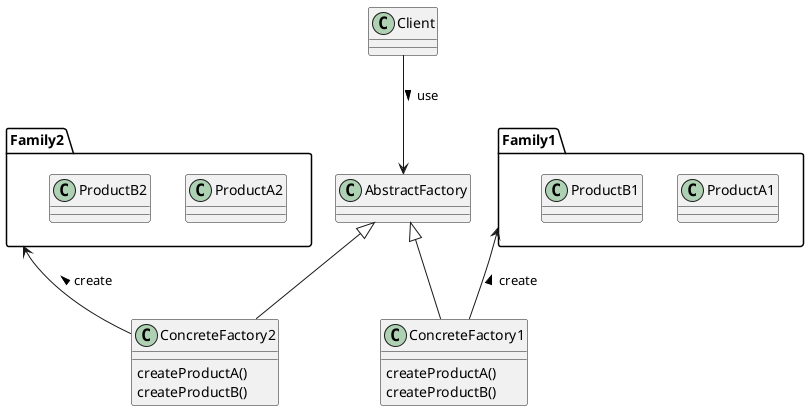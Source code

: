 @startuml
package Family1 {
class ProductA1
class ProductB1
}

package Family2 {
class ProductA2
class ProductB2
}

class ConcreteFactory1 extends AbstractFactory {
  createProductA()
  createProductB()
}
class ConcreteFactory2 extends AbstractFactory {
  createProductA()
  createProductB()
}

ConcreteFactory1 -up-> Family1 : create >
ConcreteFactory2 -up-> Family2 : create >


Client -down->   AbstractFactory : use >

@enduml

